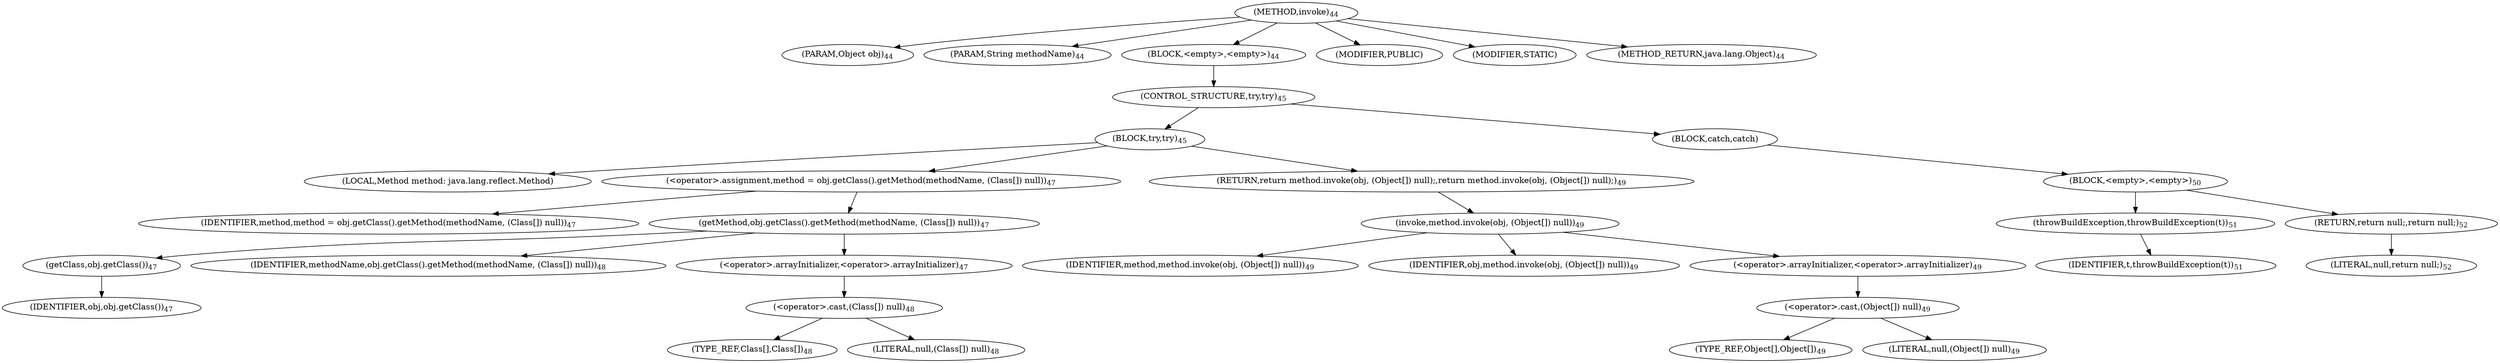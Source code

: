 digraph "invoke" {  
"23" [label = <(METHOD,invoke)<SUB>44</SUB>> ]
"24" [label = <(PARAM,Object obj)<SUB>44</SUB>> ]
"25" [label = <(PARAM,String methodName)<SUB>44</SUB>> ]
"26" [label = <(BLOCK,&lt;empty&gt;,&lt;empty&gt;)<SUB>44</SUB>> ]
"27" [label = <(CONTROL_STRUCTURE,try,try)<SUB>45</SUB>> ]
"28" [label = <(BLOCK,try,try)<SUB>45</SUB>> ]
"29" [label = <(LOCAL,Method method: java.lang.reflect.Method)> ]
"30" [label = <(&lt;operator&gt;.assignment,method = obj.getClass().getMethod(methodName, (Class[]) null))<SUB>47</SUB>> ]
"31" [label = <(IDENTIFIER,method,method = obj.getClass().getMethod(methodName, (Class[]) null))<SUB>47</SUB>> ]
"32" [label = <(getMethod,obj.getClass().getMethod(methodName, (Class[]) null))<SUB>47</SUB>> ]
"33" [label = <(getClass,obj.getClass())<SUB>47</SUB>> ]
"34" [label = <(IDENTIFIER,obj,obj.getClass())<SUB>47</SUB>> ]
"35" [label = <(IDENTIFIER,methodName,obj.getClass().getMethod(methodName, (Class[]) null))<SUB>48</SUB>> ]
"36" [label = <(&lt;operator&gt;.arrayInitializer,&lt;operator&gt;.arrayInitializer)<SUB>47</SUB>> ]
"37" [label = <(&lt;operator&gt;.cast,(Class[]) null)<SUB>48</SUB>> ]
"38" [label = <(TYPE_REF,Class[],Class[])<SUB>48</SUB>> ]
"39" [label = <(LITERAL,null,(Class[]) null)<SUB>48</SUB>> ]
"40" [label = <(RETURN,return method.invoke(obj, (Object[]) null);,return method.invoke(obj, (Object[]) null);)<SUB>49</SUB>> ]
"41" [label = <(invoke,method.invoke(obj, (Object[]) null))<SUB>49</SUB>> ]
"42" [label = <(IDENTIFIER,method,method.invoke(obj, (Object[]) null))<SUB>49</SUB>> ]
"43" [label = <(IDENTIFIER,obj,method.invoke(obj, (Object[]) null))<SUB>49</SUB>> ]
"44" [label = <(&lt;operator&gt;.arrayInitializer,&lt;operator&gt;.arrayInitializer)<SUB>49</SUB>> ]
"45" [label = <(&lt;operator&gt;.cast,(Object[]) null)<SUB>49</SUB>> ]
"46" [label = <(TYPE_REF,Object[],Object[])<SUB>49</SUB>> ]
"47" [label = <(LITERAL,null,(Object[]) null)<SUB>49</SUB>> ]
"48" [label = <(BLOCK,catch,catch)> ]
"49" [label = <(BLOCK,&lt;empty&gt;,&lt;empty&gt;)<SUB>50</SUB>> ]
"50" [label = <(throwBuildException,throwBuildException(t))<SUB>51</SUB>> ]
"51" [label = <(IDENTIFIER,t,throwBuildException(t))<SUB>51</SUB>> ]
"52" [label = <(RETURN,return null;,return null;)<SUB>52</SUB>> ]
"53" [label = <(LITERAL,null,return null;)<SUB>52</SUB>> ]
"54" [label = <(MODIFIER,PUBLIC)> ]
"55" [label = <(MODIFIER,STATIC)> ]
"56" [label = <(METHOD_RETURN,java.lang.Object)<SUB>44</SUB>> ]
  "23" -> "24" 
  "23" -> "25" 
  "23" -> "26" 
  "23" -> "54" 
  "23" -> "55" 
  "23" -> "56" 
  "26" -> "27" 
  "27" -> "28" 
  "27" -> "48" 
  "28" -> "29" 
  "28" -> "30" 
  "28" -> "40" 
  "30" -> "31" 
  "30" -> "32" 
  "32" -> "33" 
  "32" -> "35" 
  "32" -> "36" 
  "33" -> "34" 
  "36" -> "37" 
  "37" -> "38" 
  "37" -> "39" 
  "40" -> "41" 
  "41" -> "42" 
  "41" -> "43" 
  "41" -> "44" 
  "44" -> "45" 
  "45" -> "46" 
  "45" -> "47" 
  "48" -> "49" 
  "49" -> "50" 
  "49" -> "52" 
  "50" -> "51" 
  "52" -> "53" 
}
